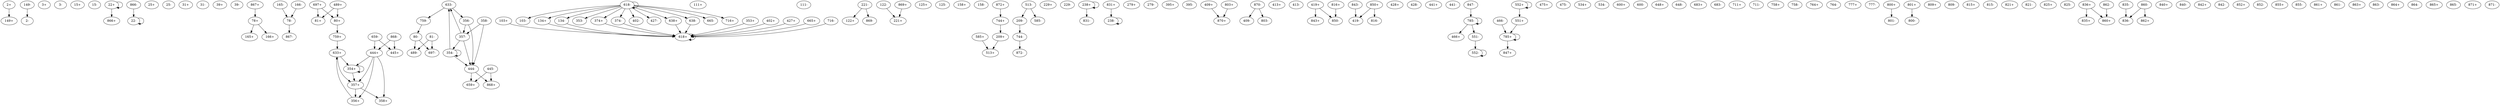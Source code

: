 digraph adj {
graph [k=28]
edge [d=-27]
"2+" [l=77 C=1128]
"2-" [l=77 C=1128]
"3+" [l=49 C=707]
"3-" [l=49 C=707]
"15+" [l=37 C=363]
"15-" [l=37 C=363]
"22+" [l=28 C=357]
"22-" [l=28 C=357]
"25+" [l=60 C=478]
"25-" [l=60 C=478]
"31+" [l=70 C=1018]
"31-" [l=70 C=1018]
"39+" [l=57 C=201]
"39-" [l=57 C=201]
"78+" [l=36 C=894]
"78-" [l=36 C=894]
"80+" [l=28 C=31]
"80-" [l=28 C=31]
"81+" [l=34 C=51]
"81-" [l=34 C=51]
"103+" [l=50 C=158]
"103-" [l=50 C=158]
"111+" [l=64 C=981]
"111-" [l=64 C=981]
"122+" [l=64 C=1155]
"122-" [l=64 C=1155]
"125+" [l=72 C=1424]
"125-" [l=72 C=1424]
"134+" [l=81 C=2109]
"134-" [l=81 C=2109]
"149+" [l=33 C=200]
"149-" [l=33 C=200]
"158+" [l=60 C=876]
"158-" [l=60 C=876]
"165+" [l=56 C=1798]
"165-" [l=56 C=1798]
"166+" [l=46 C=722]
"166-" [l=46 C=722]
"209+" [l=30 C=840]
"209-" [l=30 C=840]
"221+" [l=28 C=40]
"221-" [l=28 C=40]
"229+" [l=55 C=657]
"229-" [l=55 C=657]
"238+" [l=46 C=122]
"238-" [l=46 C=122]
"279+" [l=106 C=1571]
"279-" [l=106 C=1571]
"353+" [l=53 C=1333]
"353-" [l=53 C=1333]
"354+" [l=28 C=2265]
"354-" [l=28 C=2265]
"356+" [l=53 C=341]
"356-" [l=53 C=341]
"357+" [l=28 C=32]
"357-" [l=28 C=32]
"358+" [l=29 C=16]
"358-" [l=29 C=16]
"374+" [l=80 C=2063]
"374-" [l=80 C=2063]
"395+" [l=60 C=746]
"395-" [l=60 C=746]
"402+" [l=52 C=252]
"402-" [l=52 C=252]
"409+" [l=55 C=428]
"409-" [l=55 C=428]
"413+" [l=98 C=1549]
"413-" [l=98 C=1549]
"419+" [l=89 C=822]
"419-" [l=89 C=822]
"427+" [l=70 C=463]
"427-" [l=70 C=463]
"428+" [l=56 C=672]
"428-" [l=56 C=672]
"441+" [l=55 C=288]
"441-" [l=55 C=288]
"444+" [l=28 C=14]
"444-" [l=28 C=14]
"445+" [l=28 C=7]
"445-" [l=28 C=7]
"466+" [l=129 C=2273]
"466-" [l=129 C=2273]
"475+" [l=48 C=231]
"475-" [l=48 C=231]
"489+" [l=32 C=33]
"489-" [l=32 C=33]
"513+" [l=42 C=265]
"513-" [l=42 C=265]
"534+" [l=76 C=731]
"534-" [l=76 C=731]
"551+" [l=51 C=249]
"551-" [l=51 C=249]
"552+" [l=31 C=31]
"552-" [l=31 C=31]
"585+" [l=48 C=959]
"585-" [l=48 C=959]
"600+" [l=38 C=448]
"600-" [l=38 C=448]
"618+" [l=57 C=21168]
"618-" [l=57 C=21168]
"633+" [l=28 C=32]
"633-" [l=28 C=32]
"638+" [l=77 C=811]
"638-" [l=77 C=811]
"648+" [l=55 C=529]
"648-" [l=55 C=529]
"659+" [l=56 C=471]
"659-" [l=56 C=471]
"665+" [l=53 C=1470]
"665-" [l=53 C=1470]
"683+" [l=108 C=763]
"683-" [l=108 C=763]
"697+" [l=101 C=2180]
"697-" [l=101 C=2180]
"711+" [l=55 C=212]
"711-" [l=55 C=212]
"716+" [l=57 C=559]
"716-" [l=57 C=559]
"744+" [l=50 C=2502]
"744-" [l=50 C=2502]
"758+" [l=47 C=273]
"758-" [l=47 C=273]
"759+" [l=28 C=43]
"759-" [l=28 C=43]
"764+" [l=49 C=465]
"764-" [l=49 C=465]
"777+" [l=46 C=945]
"777-" [l=46 C=945]
"785+" [l=30 C=495]
"785-" [l=30 C=495]
"800+" [l=7688 C=294967]
"800-" [l=7688 C=294967]
"801+" [l=693 C=28521]
"801-" [l=693 C=28521]
"803+" [l=5324 C=200483]
"803-" [l=5324 C=200483]
"809+" [l=2295 C=92987]
"809-" [l=2295 C=92987]
"815+" [l=2161 C=90438]
"815-" [l=2161 C=90438]
"816+" [l=829 C=22987]
"816-" [l=829 C=22987]
"821+" [l=1782 C=61014]
"821-" [l=1782 C=61014]
"825+" [l=3413 C=123609]
"825-" [l=3413 C=123609]
"831+" [l=10653 C=379267]
"831-" [l=10653 C=379267]
"835+" [l=645 C=9204]
"835-" [l=645 C=9204]
"836+" [l=2654 C=100765]
"836-" [l=2654 C=100765]
"840+" [l=3588 C=131855]
"840-" [l=3588 C=131855]
"842+" [l=8006 C=283108]
"842-" [l=8006 C=283108]
"843+" [l=563 C=15899]
"843-" [l=563 C=15899]
"847+" [l=1955 C=74315]
"847-" [l=1955 C=74315]
"850+" [l=7732 C=286865]
"850-" [l=7732 C=286865]
"852+" [l=2109 C=72620]
"852-" [l=2109 C=72620]
"855+" [l=1443 C=54157]
"855-" [l=1443 C=54157]
"860+" [l=3386 C=139912]
"860-" [l=3386 C=139912]
"861+" [l=13350 C=495975]
"861-" [l=13350 C=495975]
"862+" [l=27941 C=1086008]
"862-" [l=27941 C=1086008]
"863+" [l=4867 C=192946]
"863-" [l=4867 C=192946]
"864+" [l=13395 C=509903]
"864-" [l=13395 C=509903]
"865+" [l=15784 C=589030]
"865-" [l=15784 C=589030]
"866+" [l=20402 C=763034]
"866-" [l=20402 C=763034]
"867+" [l=10512 C=438122]
"867-" [l=10512 C=438122]
"868+" [l=13997 C=515978]
"868-" [l=13997 C=515978]
"869+" [l=5085 C=187087]
"869-" [l=5085 C=187087]
"870+" [l=7684 C=280689]
"870-" [l=7684 C=280689]
"871+" [l=2607 C=102094]
"871-" [l=2607 C=102094]
"872+" [l=8583 C=336114]
"872-" [l=8583 C=336114]
"2+" -> "149+"
"22+" -> "22+" [d=-26]
"22+" -> "866+"
"22-" -> "22-" [d=-26]
"78+" -> "165+"
"78+" -> "166+"
"78-" -> "867-"
"80+" -> "759+" [d=-26]
"80-" -> "489-"
"80-" -> "697-"
"81-" -> "489-"
"81-" -> "697-"
"103+" -> "618+" [d=-25]
"122-" -> "221+"
"134+" -> "618+" [d=-26]
"134-" -> "618+" [d=-26]
"149-" -> "2-"
"165-" -> "78-"
"166-" -> "78-"
"209+" -> "513+" [d=-20]
"209-" -> "744-"
"221-" -> "122+"
"221-" -> "869-"
"238+" -> "238+"
"238+" -> "831-"
"238-" -> "238-"
"353+" -> "618+" [d=-26]
"354+" -> "354+"
"354+" -> "357+"
"354-" -> "354-"
"354-" -> "633-"
"354-" -> "444-" [d=-26]
"356+" -> "633+"
"356-" -> "357-"
"356-" -> "444-" [d=-26]
"357+" -> "356+"
"357+" -> "358+"
"357-" -> "354-"
"357-" -> "633-"
"357-" -> "444-" [d=-26]
"358-" -> "357-"
"358-" -> "444-" [d=-26]
"374+" -> "618+" [d=-26]
"374-" -> "618+" [d=-26]
"402+" -> "618+" [d=-26]
"409+" -> "870+"
"419+" -> "843+"
"419+" -> "850-"
"427+" -> "618+" [d=-25]
"444+" -> "356+" [d=-26]
"444+" -> "358+" [d=-26]
"444+" -> "354+" [d=-26]
"444+" -> "357+" [d=-26]
"444-" -> "659+"
"444-" -> "868+"
"445-" -> "659+"
"445-" -> "868+"
"466-" -> "785+"
"489+" -> "80+"
"489+" -> "81+"
"513-" -> "585-" [d=-20]
"513-" -> "209-" [d=-20]
"551+" -> "785+"
"551-" -> "552-"
"552+" -> "551+"
"552+" -> "552+"
"552-" -> "552-"
"585+" -> "513+" [d=-20]
"618+" -> "618+" [d=-26]
"618-" -> "134-" [d=-26]
"618-" -> "618-" [d=-26]
"618-" -> "402-" [d=-26]
"618-" -> "716+" [d=-26]
"618-" -> "353-" [d=-26]
"618-" -> "374-" [d=-26]
"618-" -> "103-" [d=-25]
"618-" -> "638-" [d=-25]
"618-" -> "134+" [d=-26]
"618-" -> "374+" [d=-26]
"618-" -> "665-" [d=-26]
"618-" -> "427-" [d=-25]
"618-" -> "638+" [d=-25]
"633+" -> "354+"
"633+" -> "357+"
"633-" -> "356-"
"633-" -> "759-" [d=-24]
"638+" -> "618+" [d=-25]
"638-" -> "618+" [d=-25]
"659-" -> "444+"
"659-" -> "445+"
"665+" -> "618+" [d=-26]
"697+" -> "80+"
"697+" -> "81+"
"716-" -> "618+" [d=-26]
"744+" -> "209+"
"744-" -> "872-"
"759+" -> "633+" [d=-24]
"759-" -> "80-" [d=-26]
"785+" -> "785+" [d=-26]
"785+" -> "847+"
"785-" -> "466+"
"785-" -> "551-"
"785-" -> "785-" [d=-26]
"800+" -> "801-" [d=-26]
"801+" -> "800-" [d=-26]
"803+" -> "870+" [d=-167]
"816+" -> "850-" [d=-194]
"831+" -> "238-"
"835-" -> "836-"
"836+" -> "835+"
"836+" -> "860+" [d=-197]
"843-" -> "419-"
"847-" -> "785-"
"850+" -> "419-"
"850+" -> "816-" [d=-194]
"860-" -> "862+"
"860-" -> "836-" [d=-197]
"862-" -> "860+"
"866-" -> "22-"
"867+" -> "78+"
"868-" -> "444+"
"868-" -> "445+"
"869+" -> "221+"
"870-" -> "409-"
"870-" -> "803-" [d=-167]
"872+" -> "744+"
}
